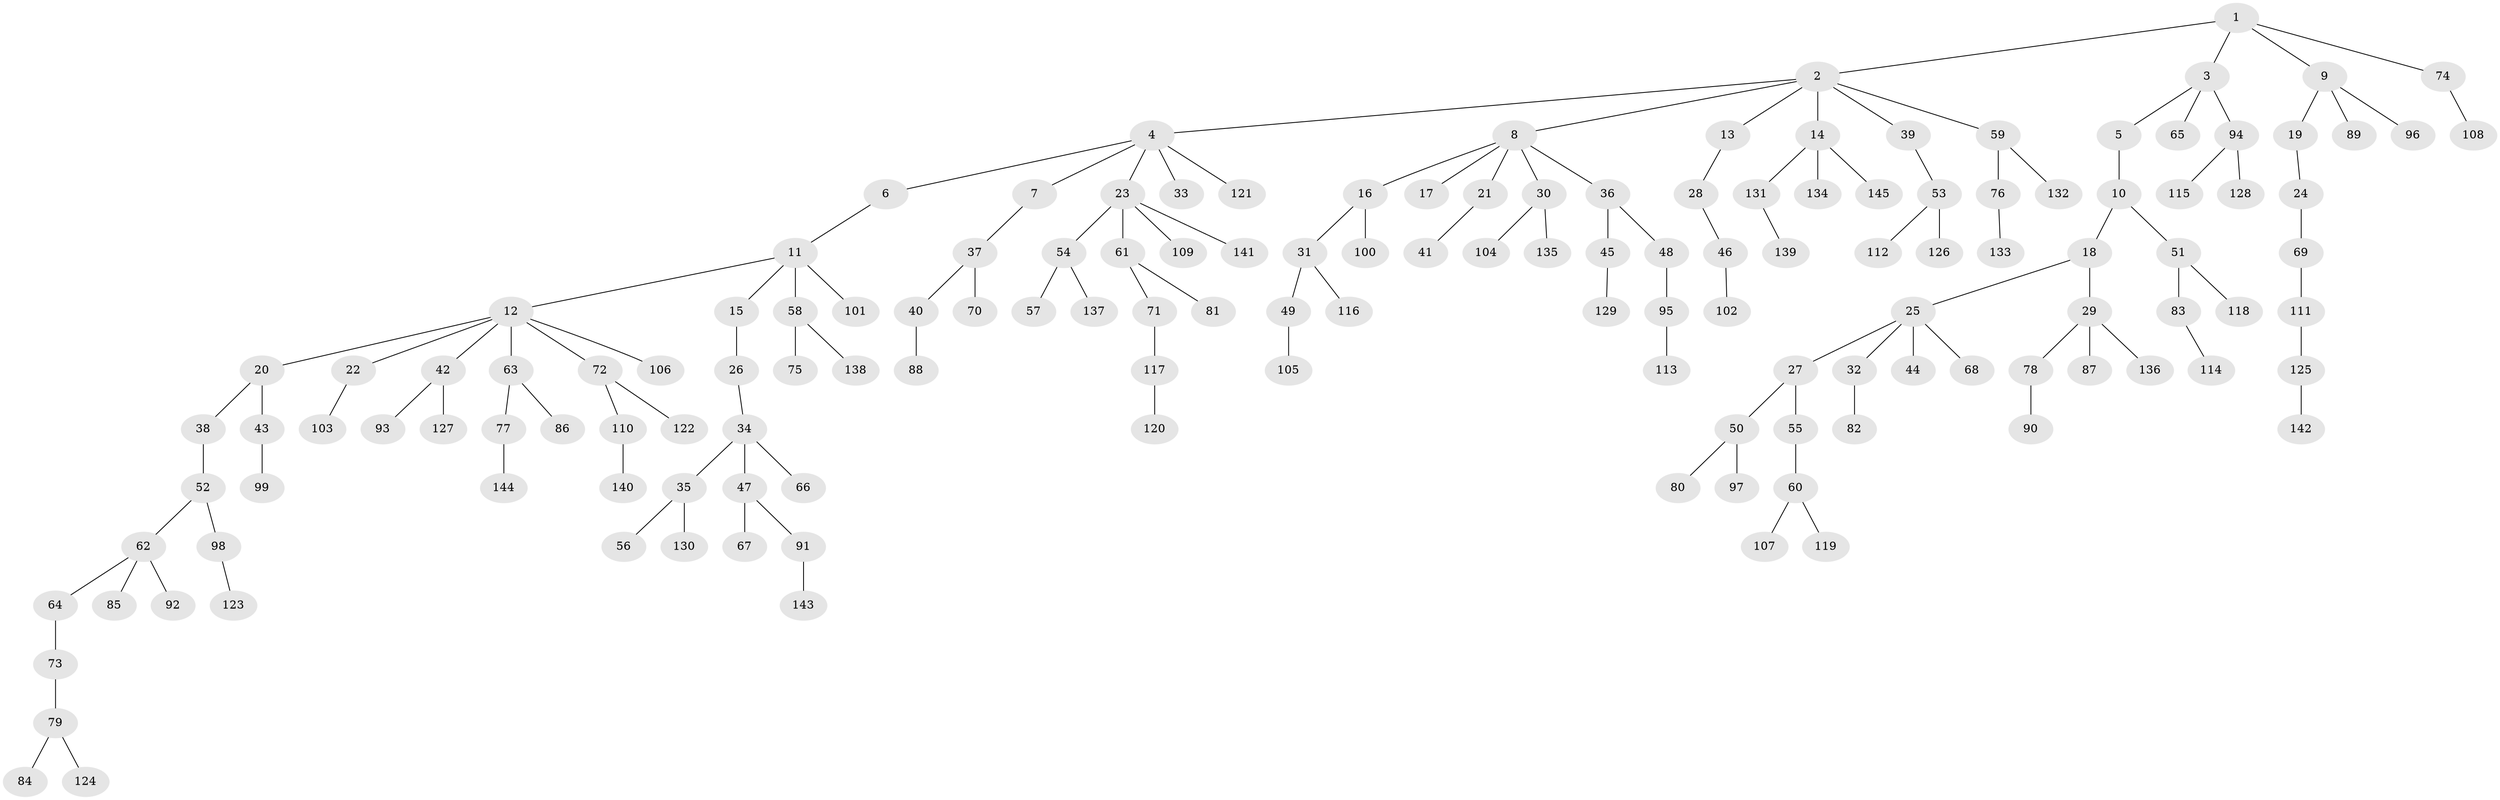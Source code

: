 // Generated by graph-tools (version 1.1) at 2025/36/03/09/25 02:36:32]
// undirected, 145 vertices, 144 edges
graph export_dot {
graph [start="1"]
  node [color=gray90,style=filled];
  1;
  2;
  3;
  4;
  5;
  6;
  7;
  8;
  9;
  10;
  11;
  12;
  13;
  14;
  15;
  16;
  17;
  18;
  19;
  20;
  21;
  22;
  23;
  24;
  25;
  26;
  27;
  28;
  29;
  30;
  31;
  32;
  33;
  34;
  35;
  36;
  37;
  38;
  39;
  40;
  41;
  42;
  43;
  44;
  45;
  46;
  47;
  48;
  49;
  50;
  51;
  52;
  53;
  54;
  55;
  56;
  57;
  58;
  59;
  60;
  61;
  62;
  63;
  64;
  65;
  66;
  67;
  68;
  69;
  70;
  71;
  72;
  73;
  74;
  75;
  76;
  77;
  78;
  79;
  80;
  81;
  82;
  83;
  84;
  85;
  86;
  87;
  88;
  89;
  90;
  91;
  92;
  93;
  94;
  95;
  96;
  97;
  98;
  99;
  100;
  101;
  102;
  103;
  104;
  105;
  106;
  107;
  108;
  109;
  110;
  111;
  112;
  113;
  114;
  115;
  116;
  117;
  118;
  119;
  120;
  121;
  122;
  123;
  124;
  125;
  126;
  127;
  128;
  129;
  130;
  131;
  132;
  133;
  134;
  135;
  136;
  137;
  138;
  139;
  140;
  141;
  142;
  143;
  144;
  145;
  1 -- 2;
  1 -- 3;
  1 -- 9;
  1 -- 74;
  2 -- 4;
  2 -- 8;
  2 -- 13;
  2 -- 14;
  2 -- 39;
  2 -- 59;
  3 -- 5;
  3 -- 65;
  3 -- 94;
  4 -- 6;
  4 -- 7;
  4 -- 23;
  4 -- 33;
  4 -- 121;
  5 -- 10;
  6 -- 11;
  7 -- 37;
  8 -- 16;
  8 -- 17;
  8 -- 21;
  8 -- 30;
  8 -- 36;
  9 -- 19;
  9 -- 89;
  9 -- 96;
  10 -- 18;
  10 -- 51;
  11 -- 12;
  11 -- 15;
  11 -- 58;
  11 -- 101;
  12 -- 20;
  12 -- 22;
  12 -- 42;
  12 -- 63;
  12 -- 72;
  12 -- 106;
  13 -- 28;
  14 -- 131;
  14 -- 134;
  14 -- 145;
  15 -- 26;
  16 -- 31;
  16 -- 100;
  18 -- 25;
  18 -- 29;
  19 -- 24;
  20 -- 38;
  20 -- 43;
  21 -- 41;
  22 -- 103;
  23 -- 54;
  23 -- 61;
  23 -- 109;
  23 -- 141;
  24 -- 69;
  25 -- 27;
  25 -- 32;
  25 -- 44;
  25 -- 68;
  26 -- 34;
  27 -- 50;
  27 -- 55;
  28 -- 46;
  29 -- 78;
  29 -- 87;
  29 -- 136;
  30 -- 104;
  30 -- 135;
  31 -- 49;
  31 -- 116;
  32 -- 82;
  34 -- 35;
  34 -- 47;
  34 -- 66;
  35 -- 56;
  35 -- 130;
  36 -- 45;
  36 -- 48;
  37 -- 40;
  37 -- 70;
  38 -- 52;
  39 -- 53;
  40 -- 88;
  42 -- 93;
  42 -- 127;
  43 -- 99;
  45 -- 129;
  46 -- 102;
  47 -- 67;
  47 -- 91;
  48 -- 95;
  49 -- 105;
  50 -- 80;
  50 -- 97;
  51 -- 83;
  51 -- 118;
  52 -- 62;
  52 -- 98;
  53 -- 112;
  53 -- 126;
  54 -- 57;
  54 -- 137;
  55 -- 60;
  58 -- 75;
  58 -- 138;
  59 -- 76;
  59 -- 132;
  60 -- 107;
  60 -- 119;
  61 -- 71;
  61 -- 81;
  62 -- 64;
  62 -- 85;
  62 -- 92;
  63 -- 77;
  63 -- 86;
  64 -- 73;
  69 -- 111;
  71 -- 117;
  72 -- 110;
  72 -- 122;
  73 -- 79;
  74 -- 108;
  76 -- 133;
  77 -- 144;
  78 -- 90;
  79 -- 84;
  79 -- 124;
  83 -- 114;
  91 -- 143;
  94 -- 115;
  94 -- 128;
  95 -- 113;
  98 -- 123;
  110 -- 140;
  111 -- 125;
  117 -- 120;
  125 -- 142;
  131 -- 139;
}
